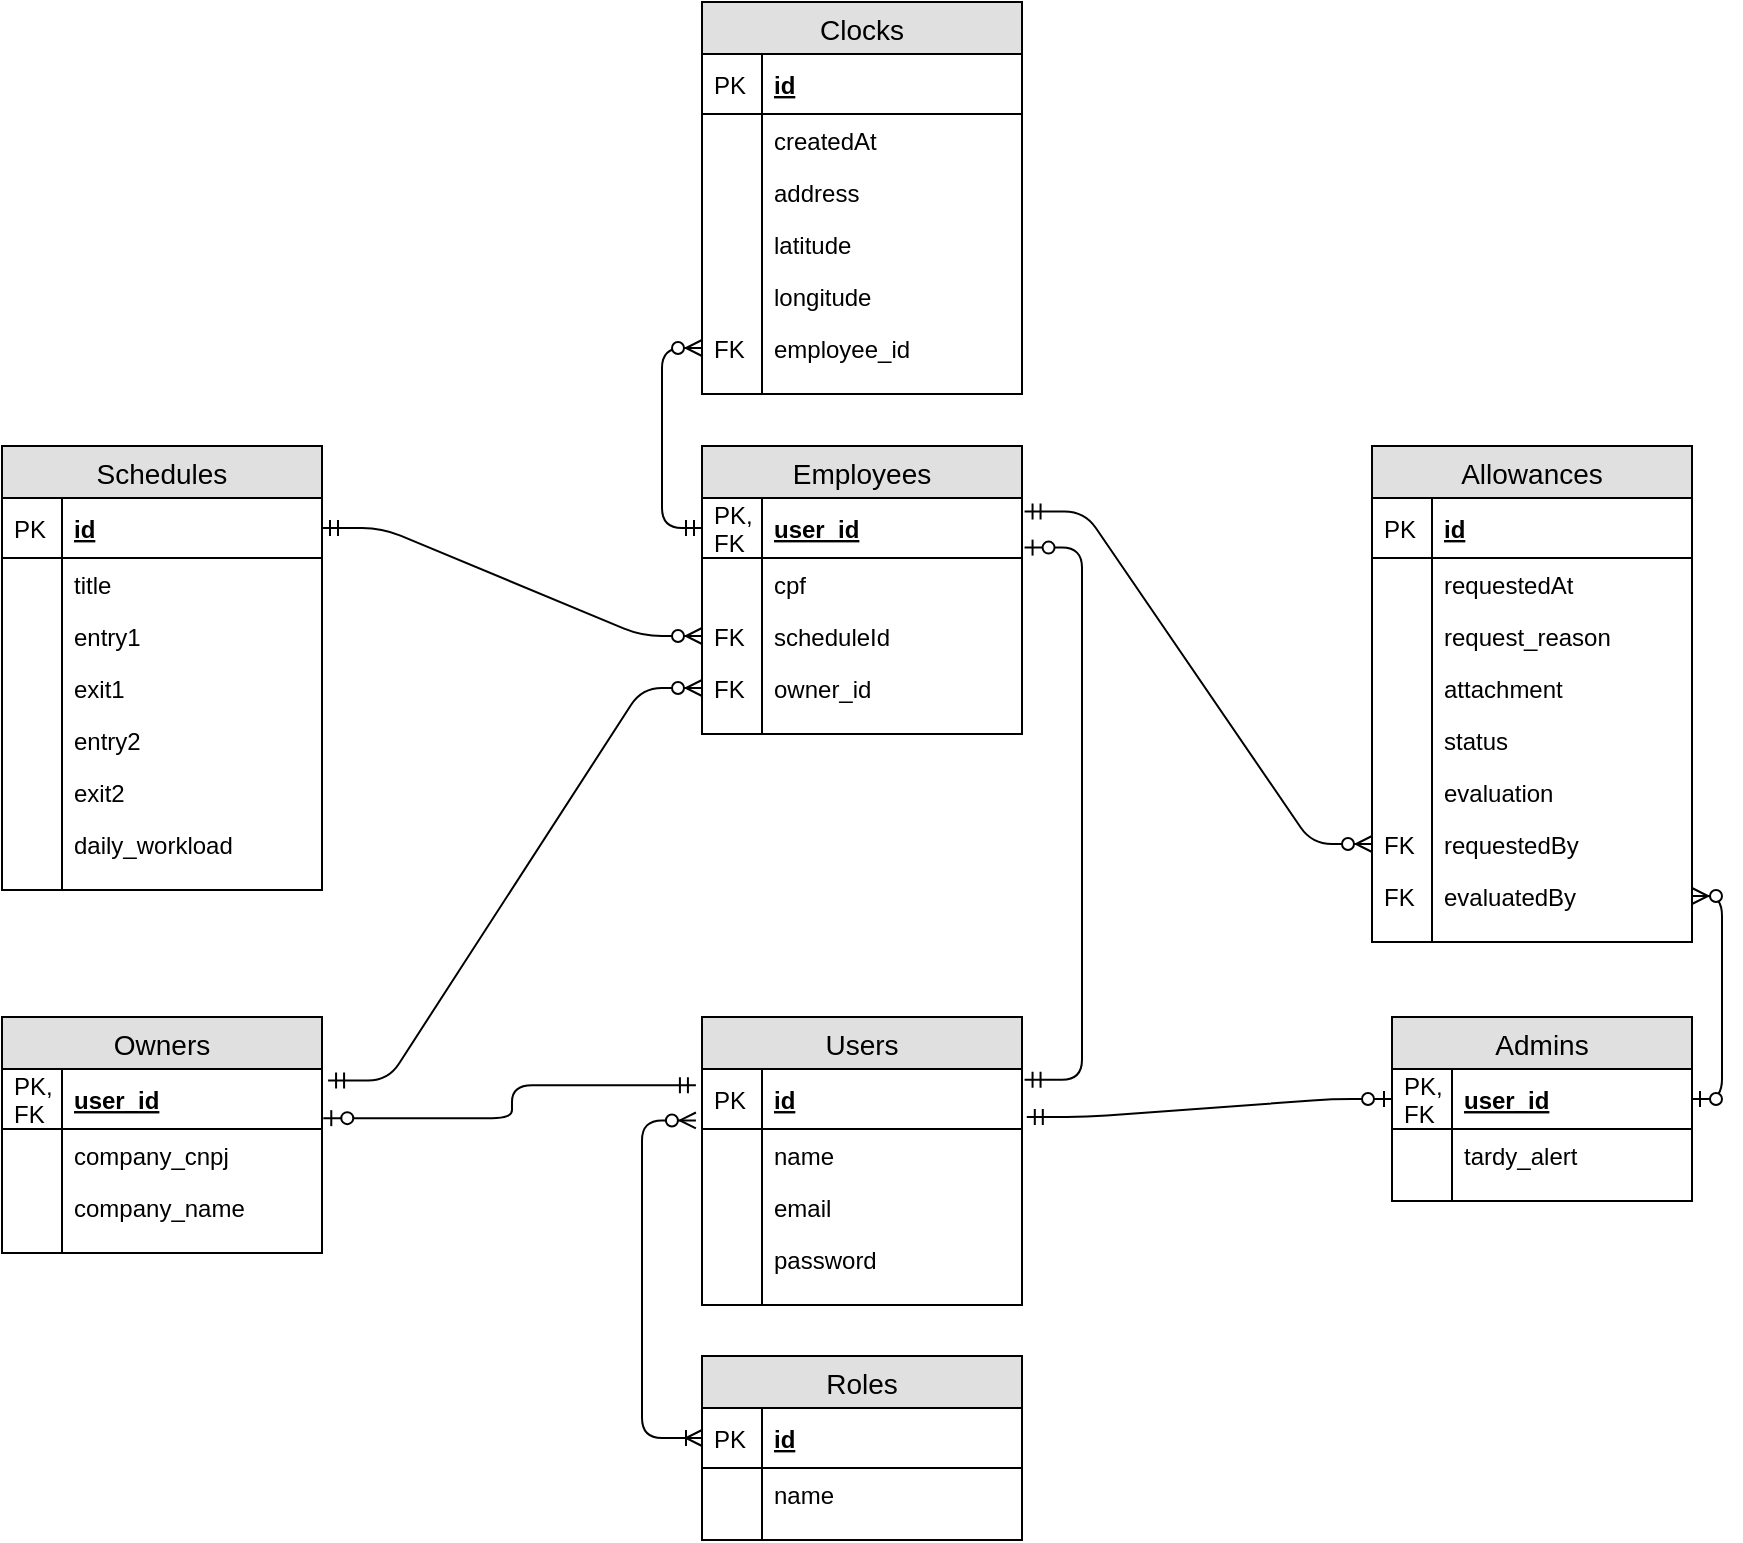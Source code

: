 <mxfile version="12.6.5" type="device"><diagram id="Rcir0i_ChPvxlNBHFRxb" name="Page-1"><mxGraphModel dx="2154" dy="1646" grid="1" gridSize="10" guides="1" tooltips="1" connect="1" arrows="1" fold="1" page="1" pageScale="1" pageWidth="850" pageHeight="1100" math="0" shadow="0"><root><mxCell id="0"/><mxCell id="1" parent="0"/><mxCell id="x4ea2hlDBQteq0pDXglq-1" value="Employees" style="swimlane;fontStyle=0;childLayout=stackLayout;horizontal=1;startSize=26;fillColor=#e0e0e0;horizontalStack=0;resizeParent=1;resizeParentMax=0;resizeLast=0;collapsible=1;marginBottom=0;swimlaneFillColor=#ffffff;align=center;fontSize=14;" parent="1" vertex="1"><mxGeometry x="320" y="162" width="160" height="144" as="geometry"><mxRectangle x="320" y="190" width="150" height="26" as="alternateBounds"/></mxGeometry></mxCell><mxCell id="x4ea2hlDBQteq0pDXglq-2" value="user_id" style="shape=partialRectangle;top=0;left=0;right=0;bottom=1;align=left;verticalAlign=middle;fillColor=none;spacingLeft=34;spacingRight=4;overflow=hidden;rotatable=0;points=[[0,0.5],[1,0.5]];portConstraint=eastwest;dropTarget=0;fontStyle=5;fontSize=12;" parent="x4ea2hlDBQteq0pDXglq-1" vertex="1"><mxGeometry y="26" width="160" height="30" as="geometry"/></mxCell><mxCell id="x4ea2hlDBQteq0pDXglq-3" value="PK,&#xA; FK" style="shape=partialRectangle;top=0;left=0;bottom=0;fillColor=none;align=left;verticalAlign=middle;spacingLeft=4;spacingRight=4;overflow=hidden;rotatable=0;points=[];portConstraint=eastwest;part=1;fontSize=12;" parent="x4ea2hlDBQteq0pDXglq-2" vertex="1" connectable="0"><mxGeometry width="30" height="30" as="geometry"/></mxCell><mxCell id="x4ea2hlDBQteq0pDXglq-4" value="cpf" style="shape=partialRectangle;top=0;left=0;right=0;bottom=0;align=left;verticalAlign=top;fillColor=none;spacingLeft=34;spacingRight=4;overflow=hidden;rotatable=0;points=[[0,0.5],[1,0.5]];portConstraint=eastwest;dropTarget=0;fontSize=12;" parent="x4ea2hlDBQteq0pDXglq-1" vertex="1"><mxGeometry y="56" width="160" height="26" as="geometry"/></mxCell><mxCell id="x4ea2hlDBQteq0pDXglq-5" value="" style="shape=partialRectangle;top=0;left=0;bottom=0;fillColor=none;align=left;verticalAlign=top;spacingLeft=4;spacingRight=4;overflow=hidden;rotatable=0;points=[];portConstraint=eastwest;part=1;fontSize=12;" parent="x4ea2hlDBQteq0pDXglq-4" vertex="1" connectable="0"><mxGeometry width="30" height="26" as="geometry"/></mxCell><mxCell id="x4ea2hlDBQteq0pDXglq-93" value="scheduleId" style="shape=partialRectangle;top=0;left=0;right=0;bottom=0;align=left;verticalAlign=top;fillColor=none;spacingLeft=34;spacingRight=4;overflow=hidden;rotatable=0;points=[[0,0.5],[1,0.5]];portConstraint=eastwest;dropTarget=0;fontSize=12;" parent="x4ea2hlDBQteq0pDXglq-1" vertex="1"><mxGeometry y="82" width="160" height="26" as="geometry"/></mxCell><mxCell id="x4ea2hlDBQteq0pDXglq-94" value="FK" style="shape=partialRectangle;top=0;left=0;bottom=0;fillColor=none;align=left;verticalAlign=top;spacingLeft=4;spacingRight=4;overflow=hidden;rotatable=0;points=[];portConstraint=eastwest;part=1;fontSize=12;" parent="x4ea2hlDBQteq0pDXglq-93" vertex="1" connectable="0"><mxGeometry width="30" height="26" as="geometry"/></mxCell><mxCell id="x4ea2hlDBQteq0pDXglq-90" value="owner_id" style="shape=partialRectangle;top=0;left=0;right=0;bottom=0;align=left;verticalAlign=top;fillColor=none;spacingLeft=34;spacingRight=4;overflow=hidden;rotatable=0;points=[[0,0.5],[1,0.5]];portConstraint=eastwest;dropTarget=0;fontSize=12;" parent="x4ea2hlDBQteq0pDXglq-1" vertex="1"><mxGeometry y="108" width="160" height="26" as="geometry"/></mxCell><mxCell id="x4ea2hlDBQteq0pDXglq-91" value="FK" style="shape=partialRectangle;top=0;left=0;bottom=0;fillColor=none;align=left;verticalAlign=top;spacingLeft=4;spacingRight=4;overflow=hidden;rotatable=0;points=[];portConstraint=eastwest;part=1;fontSize=12;" parent="x4ea2hlDBQteq0pDXglq-90" vertex="1" connectable="0"><mxGeometry width="30" height="26" as="geometry"/></mxCell><mxCell id="x4ea2hlDBQteq0pDXglq-10" value="" style="shape=partialRectangle;top=0;left=0;right=0;bottom=0;align=left;verticalAlign=top;fillColor=none;spacingLeft=34;spacingRight=4;overflow=hidden;rotatable=0;points=[[0,0.5],[1,0.5]];portConstraint=eastwest;dropTarget=0;fontSize=12;" parent="x4ea2hlDBQteq0pDXglq-1" vertex="1"><mxGeometry y="134" width="160" height="10" as="geometry"/></mxCell><mxCell id="x4ea2hlDBQteq0pDXglq-11" value="" style="shape=partialRectangle;top=0;left=0;bottom=0;fillColor=none;align=left;verticalAlign=top;spacingLeft=4;spacingRight=4;overflow=hidden;rotatable=0;points=[];portConstraint=eastwest;part=1;fontSize=12;" parent="x4ea2hlDBQteq0pDXglq-10" vertex="1" connectable="0"><mxGeometry width="30" height="10" as="geometry"/></mxCell><mxCell id="x4ea2hlDBQteq0pDXglq-23" value="Owners" style="swimlane;fontStyle=0;childLayout=stackLayout;horizontal=1;startSize=26;fillColor=#e0e0e0;horizontalStack=0;resizeParent=1;resizeParentMax=0;resizeLast=0;collapsible=1;marginBottom=0;swimlaneFillColor=#ffffff;align=center;fontSize=14;" parent="1" vertex="1"><mxGeometry x="-30" y="447.53" width="160" height="118" as="geometry"><mxRectangle x="50" y="190" width="150" height="26" as="alternateBounds"/></mxGeometry></mxCell><mxCell id="x4ea2hlDBQteq0pDXglq-24" value="user_id" style="shape=partialRectangle;top=0;left=0;right=0;bottom=1;align=left;verticalAlign=middle;fillColor=none;spacingLeft=34;spacingRight=4;overflow=hidden;rotatable=0;points=[[0,0.5],[1,0.5]];portConstraint=eastwest;dropTarget=0;fontStyle=5;fontSize=12;" parent="x4ea2hlDBQteq0pDXglq-23" vertex="1"><mxGeometry y="26" width="160" height="30" as="geometry"/></mxCell><mxCell id="x4ea2hlDBQteq0pDXglq-25" value="PK,&#xA;FK" style="shape=partialRectangle;top=0;left=0;bottom=0;fillColor=none;align=left;verticalAlign=middle;spacingLeft=4;spacingRight=4;overflow=hidden;rotatable=0;points=[];portConstraint=eastwest;part=1;fontSize=12;" parent="x4ea2hlDBQteq0pDXglq-24" vertex="1" connectable="0"><mxGeometry width="30" height="30" as="geometry"/></mxCell><mxCell id="x4ea2hlDBQteq0pDXglq-26" value="company_cnpj" style="shape=partialRectangle;top=0;left=0;right=0;bottom=0;align=left;verticalAlign=top;fillColor=none;spacingLeft=34;spacingRight=4;overflow=hidden;rotatable=0;points=[[0,0.5],[1,0.5]];portConstraint=eastwest;dropTarget=0;fontSize=12;" parent="x4ea2hlDBQteq0pDXglq-23" vertex="1"><mxGeometry y="56" width="160" height="26" as="geometry"/></mxCell><mxCell id="x4ea2hlDBQteq0pDXglq-27" value="" style="shape=partialRectangle;top=0;left=0;bottom=0;fillColor=none;align=left;verticalAlign=top;spacingLeft=4;spacingRight=4;overflow=hidden;rotatable=0;points=[];portConstraint=eastwest;part=1;fontSize=12;" parent="x4ea2hlDBQteq0pDXglq-26" vertex="1" connectable="0"><mxGeometry width="30" height="26" as="geometry"/></mxCell><mxCell id="x4ea2hlDBQteq0pDXglq-28" value="company_name" style="shape=partialRectangle;top=0;left=0;right=0;bottom=0;align=left;verticalAlign=top;fillColor=none;spacingLeft=34;spacingRight=4;overflow=hidden;rotatable=0;points=[[0,0.5],[1,0.5]];portConstraint=eastwest;dropTarget=0;fontSize=12;" parent="x4ea2hlDBQteq0pDXglq-23" vertex="1"><mxGeometry y="82" width="160" height="26" as="geometry"/></mxCell><mxCell id="x4ea2hlDBQteq0pDXglq-29" value="" style="shape=partialRectangle;top=0;left=0;bottom=0;fillColor=none;align=left;verticalAlign=top;spacingLeft=4;spacingRight=4;overflow=hidden;rotatable=0;points=[];portConstraint=eastwest;part=1;fontSize=12;" parent="x4ea2hlDBQteq0pDXglq-28" vertex="1" connectable="0"><mxGeometry width="30" height="26" as="geometry"/></mxCell><mxCell id="x4ea2hlDBQteq0pDXglq-32" value="" style="shape=partialRectangle;top=0;left=0;right=0;bottom=0;align=left;verticalAlign=top;fillColor=none;spacingLeft=34;spacingRight=4;overflow=hidden;rotatable=0;points=[[0,0.5],[1,0.5]];portConstraint=eastwest;dropTarget=0;fontSize=12;" parent="x4ea2hlDBQteq0pDXglq-23" vertex="1"><mxGeometry y="108" width="160" height="10" as="geometry"/></mxCell><mxCell id="x4ea2hlDBQteq0pDXglq-33" value="" style="shape=partialRectangle;top=0;left=0;bottom=0;fillColor=none;align=left;verticalAlign=top;spacingLeft=4;spacingRight=4;overflow=hidden;rotatable=0;points=[];portConstraint=eastwest;part=1;fontSize=12;" parent="x4ea2hlDBQteq0pDXglq-32" vertex="1" connectable="0"><mxGeometry width="30" height="10" as="geometry"/></mxCell><mxCell id="x4ea2hlDBQteq0pDXglq-34" value="Allowances" style="swimlane;fontStyle=0;childLayout=stackLayout;horizontal=1;startSize=26;fillColor=#e0e0e0;horizontalStack=0;resizeParent=1;resizeParentMax=0;resizeLast=0;collapsible=1;marginBottom=0;swimlaneFillColor=#ffffff;align=center;fontSize=14;" parent="1" vertex="1"><mxGeometry x="655" y="162" width="160" height="248" as="geometry"><mxRectangle x="630" y="190" width="150" height="26" as="alternateBounds"/></mxGeometry></mxCell><mxCell id="x4ea2hlDBQteq0pDXglq-35" value="id" style="shape=partialRectangle;top=0;left=0;right=0;bottom=1;align=left;verticalAlign=middle;fillColor=none;spacingLeft=34;spacingRight=4;overflow=hidden;rotatable=0;points=[[0,0.5],[1,0.5]];portConstraint=eastwest;dropTarget=0;fontStyle=5;fontSize=12;" parent="x4ea2hlDBQteq0pDXglq-34" vertex="1"><mxGeometry y="26" width="160" height="30" as="geometry"/></mxCell><mxCell id="x4ea2hlDBQteq0pDXglq-36" value="PK" style="shape=partialRectangle;top=0;left=0;bottom=0;fillColor=none;align=left;verticalAlign=middle;spacingLeft=4;spacingRight=4;overflow=hidden;rotatable=0;points=[];portConstraint=eastwest;part=1;fontSize=12;" parent="x4ea2hlDBQteq0pDXglq-35" vertex="1" connectable="0"><mxGeometry width="30" height="30" as="geometry"/></mxCell><mxCell id="x4ea2hlDBQteq0pDXglq-116" value="requestedAt" style="shape=partialRectangle;top=0;left=0;right=0;bottom=0;align=left;verticalAlign=top;fillColor=none;spacingLeft=34;spacingRight=4;overflow=hidden;rotatable=0;points=[[0,0.5],[1,0.5]];portConstraint=eastwest;dropTarget=0;fontSize=12;" parent="x4ea2hlDBQteq0pDXglq-34" vertex="1"><mxGeometry y="56" width="160" height="26" as="geometry"/></mxCell><mxCell id="x4ea2hlDBQteq0pDXglq-117" value="" style="shape=partialRectangle;top=0;left=0;bottom=0;fillColor=none;align=left;verticalAlign=top;spacingLeft=4;spacingRight=4;overflow=hidden;rotatable=0;points=[];portConstraint=eastwest;part=1;fontSize=12;" parent="x4ea2hlDBQteq0pDXglq-116" vertex="1" connectable="0"><mxGeometry width="30" height="26" as="geometry"/></mxCell><mxCell id="x4ea2hlDBQteq0pDXglq-114" value="request_reason" style="shape=partialRectangle;top=0;left=0;right=0;bottom=0;align=left;verticalAlign=top;fillColor=none;spacingLeft=34;spacingRight=4;overflow=hidden;rotatable=0;points=[[0,0.5],[1,0.5]];portConstraint=eastwest;dropTarget=0;fontSize=12;" parent="x4ea2hlDBQteq0pDXglq-34" vertex="1"><mxGeometry y="82" width="160" height="26" as="geometry"/></mxCell><mxCell id="x4ea2hlDBQteq0pDXglq-115" value="" style="shape=partialRectangle;top=0;left=0;bottom=0;fillColor=none;align=left;verticalAlign=top;spacingLeft=4;spacingRight=4;overflow=hidden;rotatable=0;points=[];portConstraint=eastwest;part=1;fontSize=12;" parent="x4ea2hlDBQteq0pDXglq-114" vertex="1" connectable="0"><mxGeometry width="30" height="26" as="geometry"/></mxCell><mxCell id="x4ea2hlDBQteq0pDXglq-118" value="attachment" style="shape=partialRectangle;top=0;left=0;right=0;bottom=0;align=left;verticalAlign=top;fillColor=none;spacingLeft=34;spacingRight=4;overflow=hidden;rotatable=0;points=[[0,0.5],[1,0.5]];portConstraint=eastwest;dropTarget=0;fontSize=12;" parent="x4ea2hlDBQteq0pDXglq-34" vertex="1"><mxGeometry y="108" width="160" height="26" as="geometry"/></mxCell><mxCell id="x4ea2hlDBQteq0pDXglq-119" value="" style="shape=partialRectangle;top=0;left=0;bottom=0;fillColor=none;align=left;verticalAlign=top;spacingLeft=4;spacingRight=4;overflow=hidden;rotatable=0;points=[];portConstraint=eastwest;part=1;fontSize=12;" parent="x4ea2hlDBQteq0pDXglq-118" vertex="1" connectable="0"><mxGeometry width="30" height="26" as="geometry"/></mxCell><mxCell id="x4ea2hlDBQteq0pDXglq-37" value="status" style="shape=partialRectangle;top=0;left=0;right=0;bottom=0;align=left;verticalAlign=top;fillColor=none;spacingLeft=34;spacingRight=4;overflow=hidden;rotatable=0;points=[[0,0.5],[1,0.5]];portConstraint=eastwest;dropTarget=0;fontSize=12;" parent="x4ea2hlDBQteq0pDXglq-34" vertex="1"><mxGeometry y="134" width="160" height="26" as="geometry"/></mxCell><mxCell id="x4ea2hlDBQteq0pDXglq-38" value="" style="shape=partialRectangle;top=0;left=0;bottom=0;fillColor=none;align=left;verticalAlign=top;spacingLeft=4;spacingRight=4;overflow=hidden;rotatable=0;points=[];portConstraint=eastwest;part=1;fontSize=12;" parent="x4ea2hlDBQteq0pDXglq-37" vertex="1" connectable="0"><mxGeometry width="30" height="26" as="geometry"/></mxCell><mxCell id="x4ea2hlDBQteq0pDXglq-112" value="evaluation" style="shape=partialRectangle;top=0;left=0;right=0;bottom=0;align=left;verticalAlign=top;fillColor=none;spacingLeft=34;spacingRight=4;overflow=hidden;rotatable=0;points=[[0,0.5],[1,0.5]];portConstraint=eastwest;dropTarget=0;fontSize=12;" parent="x4ea2hlDBQteq0pDXglq-34" vertex="1"><mxGeometry y="160" width="160" height="26" as="geometry"/></mxCell><mxCell id="x4ea2hlDBQteq0pDXglq-113" value="" style="shape=partialRectangle;top=0;left=0;bottom=0;fillColor=none;align=left;verticalAlign=top;spacingLeft=4;spacingRight=4;overflow=hidden;rotatable=0;points=[];portConstraint=eastwest;part=1;fontSize=12;" parent="x4ea2hlDBQteq0pDXglq-112" vertex="1" connectable="0"><mxGeometry width="30" height="26" as="geometry"/></mxCell><mxCell id="x4ea2hlDBQteq0pDXglq-39" value="requestedBy" style="shape=partialRectangle;top=0;left=0;right=0;bottom=0;align=left;verticalAlign=top;fillColor=none;spacingLeft=34;spacingRight=4;overflow=hidden;rotatable=0;points=[[0,0.5],[1,0.5]];portConstraint=eastwest;dropTarget=0;fontSize=12;" parent="x4ea2hlDBQteq0pDXglq-34" vertex="1"><mxGeometry y="186" width="160" height="26" as="geometry"/></mxCell><mxCell id="x4ea2hlDBQteq0pDXglq-40" value="FK" style="shape=partialRectangle;top=0;left=0;bottom=0;fillColor=none;align=left;verticalAlign=top;spacingLeft=4;spacingRight=4;overflow=hidden;rotatable=0;points=[];portConstraint=eastwest;part=1;fontSize=12;" parent="x4ea2hlDBQteq0pDXglq-39" vertex="1" connectable="0"><mxGeometry width="30" height="26" as="geometry"/></mxCell><mxCell id="x4ea2hlDBQteq0pDXglq-41" value="evaluatedBy" style="shape=partialRectangle;top=0;left=0;right=0;bottom=0;align=left;verticalAlign=top;fillColor=none;spacingLeft=34;spacingRight=4;overflow=hidden;rotatable=0;points=[[0,0.5],[1,0.5]];portConstraint=eastwest;dropTarget=0;fontSize=12;" parent="x4ea2hlDBQteq0pDXglq-34" vertex="1"><mxGeometry y="212" width="160" height="26" as="geometry"/></mxCell><mxCell id="x4ea2hlDBQteq0pDXglq-42" value="FK" style="shape=partialRectangle;top=0;left=0;bottom=0;fillColor=none;align=left;verticalAlign=top;spacingLeft=4;spacingRight=4;overflow=hidden;rotatable=0;points=[];portConstraint=eastwest;part=1;fontSize=12;" parent="x4ea2hlDBQteq0pDXglq-41" vertex="1" connectable="0"><mxGeometry width="30" height="26" as="geometry"/></mxCell><mxCell id="x4ea2hlDBQteq0pDXglq-43" value="" style="shape=partialRectangle;top=0;left=0;right=0;bottom=0;align=left;verticalAlign=top;fillColor=none;spacingLeft=34;spacingRight=4;overflow=hidden;rotatable=0;points=[[0,0.5],[1,0.5]];portConstraint=eastwest;dropTarget=0;fontSize=12;" parent="x4ea2hlDBQteq0pDXglq-34" vertex="1"><mxGeometry y="238" width="160" height="10" as="geometry"/></mxCell><mxCell id="x4ea2hlDBQteq0pDXglq-44" value="" style="shape=partialRectangle;top=0;left=0;bottom=0;fillColor=none;align=left;verticalAlign=top;spacingLeft=4;spacingRight=4;overflow=hidden;rotatable=0;points=[];portConstraint=eastwest;part=1;fontSize=12;" parent="x4ea2hlDBQteq0pDXglq-43" vertex="1" connectable="0"><mxGeometry width="30" height="10" as="geometry"/></mxCell><mxCell id="x4ea2hlDBQteq0pDXglq-45" value="Admins" style="swimlane;fontStyle=0;childLayout=stackLayout;horizontal=1;startSize=26;fillColor=#e0e0e0;horizontalStack=0;resizeParent=1;resizeParentMax=0;resizeLast=0;collapsible=1;marginBottom=0;swimlaneFillColor=#ffffff;align=center;fontSize=14;" parent="1" vertex="1"><mxGeometry x="665" y="447.53" width="150" height="92" as="geometry"><mxRectangle x="590" y="470" width="150" height="26" as="alternateBounds"/></mxGeometry></mxCell><mxCell id="x4ea2hlDBQteq0pDXglq-46" value="user_id" style="shape=partialRectangle;top=0;left=0;right=0;bottom=1;align=left;verticalAlign=middle;fillColor=none;spacingLeft=34;spacingRight=4;overflow=hidden;rotatable=0;points=[[0,0.5],[1,0.5]];portConstraint=eastwest;dropTarget=0;fontStyle=5;fontSize=12;" parent="x4ea2hlDBQteq0pDXglq-45" vertex="1"><mxGeometry y="26" width="150" height="30" as="geometry"/></mxCell><mxCell id="x4ea2hlDBQteq0pDXglq-47" value="PK,&#xA; FK&#xA;" style="shape=partialRectangle;top=0;left=0;bottom=0;fillColor=none;align=left;verticalAlign=middle;spacingLeft=4;spacingRight=4;overflow=hidden;rotatable=0;points=[];portConstraint=eastwest;part=1;fontSize=12;" parent="x4ea2hlDBQteq0pDXglq-46" vertex="1" connectable="0"><mxGeometry width="30" height="30" as="geometry"/></mxCell><mxCell id="x4ea2hlDBQteq0pDXglq-52" value="tardy_alert" style="shape=partialRectangle;top=0;left=0;right=0;bottom=0;align=left;verticalAlign=top;fillColor=none;spacingLeft=34;spacingRight=4;overflow=hidden;rotatable=0;points=[[0,0.5],[1,0.5]];portConstraint=eastwest;dropTarget=0;fontSize=12;" parent="x4ea2hlDBQteq0pDXglq-45" vertex="1"><mxGeometry y="56" width="150" height="26" as="geometry"/></mxCell><mxCell id="x4ea2hlDBQteq0pDXglq-53" value="" style="shape=partialRectangle;top=0;left=0;bottom=0;fillColor=none;align=left;verticalAlign=top;spacingLeft=4;spacingRight=4;overflow=hidden;rotatable=0;points=[];portConstraint=eastwest;part=1;fontSize=12;" parent="x4ea2hlDBQteq0pDXglq-52" vertex="1" connectable="0"><mxGeometry width="30" height="26" as="geometry"/></mxCell><mxCell id="x4ea2hlDBQteq0pDXglq-54" value="" style="shape=partialRectangle;top=0;left=0;right=0;bottom=0;align=left;verticalAlign=top;fillColor=none;spacingLeft=34;spacingRight=4;overflow=hidden;rotatable=0;points=[[0,0.5],[1,0.5]];portConstraint=eastwest;dropTarget=0;fontSize=12;" parent="x4ea2hlDBQteq0pDXglq-45" vertex="1"><mxGeometry y="82" width="150" height="10" as="geometry"/></mxCell><mxCell id="x4ea2hlDBQteq0pDXglq-55" value="" style="shape=partialRectangle;top=0;left=0;bottom=0;fillColor=none;align=left;verticalAlign=top;spacingLeft=4;spacingRight=4;overflow=hidden;rotatable=0;points=[];portConstraint=eastwest;part=1;fontSize=12;" parent="x4ea2hlDBQteq0pDXglq-54" vertex="1" connectable="0"><mxGeometry width="30" height="10" as="geometry"/></mxCell><mxCell id="x4ea2hlDBQteq0pDXglq-56" value="Schedules" style="swimlane;fontStyle=0;childLayout=stackLayout;horizontal=1;startSize=26;fillColor=#e0e0e0;horizontalStack=0;resizeParent=1;resizeParentMax=0;resizeLast=0;collapsible=1;marginBottom=0;swimlaneFillColor=#ffffff;align=center;fontSize=14;" parent="1" vertex="1"><mxGeometry x="-30" y="162" width="160" height="222" as="geometry"><mxRectangle x="150" y="460" width="150" height="26" as="alternateBounds"/></mxGeometry></mxCell><mxCell id="x4ea2hlDBQteq0pDXglq-57" value="id" style="shape=partialRectangle;top=0;left=0;right=0;bottom=1;align=left;verticalAlign=middle;fillColor=none;spacingLeft=34;spacingRight=4;overflow=hidden;rotatable=0;points=[[0,0.5],[1,0.5]];portConstraint=eastwest;dropTarget=0;fontStyle=5;fontSize=12;" parent="x4ea2hlDBQteq0pDXglq-56" vertex="1"><mxGeometry y="26" width="160" height="30" as="geometry"/></mxCell><mxCell id="x4ea2hlDBQteq0pDXglq-58" value="PK" style="shape=partialRectangle;top=0;left=0;bottom=0;fillColor=none;align=left;verticalAlign=middle;spacingLeft=4;spacingRight=4;overflow=hidden;rotatable=0;points=[];portConstraint=eastwest;part=1;fontSize=12;" parent="x4ea2hlDBQteq0pDXglq-57" vertex="1" connectable="0"><mxGeometry width="30" height="30" as="geometry"/></mxCell><mxCell id="x4ea2hlDBQteq0pDXglq-59" value="title" style="shape=partialRectangle;top=0;left=0;right=0;bottom=0;align=left;verticalAlign=top;fillColor=none;spacingLeft=34;spacingRight=4;overflow=hidden;rotatable=0;points=[[0,0.5],[1,0.5]];portConstraint=eastwest;dropTarget=0;fontSize=12;" parent="x4ea2hlDBQteq0pDXglq-56" vertex="1"><mxGeometry y="56" width="160" height="26" as="geometry"/></mxCell><mxCell id="x4ea2hlDBQteq0pDXglq-60" value="" style="shape=partialRectangle;top=0;left=0;bottom=0;fillColor=none;align=left;verticalAlign=top;spacingLeft=4;spacingRight=4;overflow=hidden;rotatable=0;points=[];portConstraint=eastwest;part=1;fontSize=12;" parent="x4ea2hlDBQteq0pDXglq-59" vertex="1" connectable="0"><mxGeometry width="30" height="26" as="geometry"/></mxCell><mxCell id="x4ea2hlDBQteq0pDXglq-61" value="entry1" style="shape=partialRectangle;top=0;left=0;right=0;bottom=0;align=left;verticalAlign=top;fillColor=none;spacingLeft=34;spacingRight=4;overflow=hidden;rotatable=0;points=[[0,0.5],[1,0.5]];portConstraint=eastwest;dropTarget=0;fontSize=12;" parent="x4ea2hlDBQteq0pDXglq-56" vertex="1"><mxGeometry y="82" width="160" height="26" as="geometry"/></mxCell><mxCell id="x4ea2hlDBQteq0pDXglq-62" value="" style="shape=partialRectangle;top=0;left=0;bottom=0;fillColor=none;align=left;verticalAlign=top;spacingLeft=4;spacingRight=4;overflow=hidden;rotatable=0;points=[];portConstraint=eastwest;part=1;fontSize=12;" parent="x4ea2hlDBQteq0pDXglq-61" vertex="1" connectable="0"><mxGeometry width="30" height="26" as="geometry"/></mxCell><mxCell id="x4ea2hlDBQteq0pDXglq-63" value="exit1" style="shape=partialRectangle;top=0;left=0;right=0;bottom=0;align=left;verticalAlign=top;fillColor=none;spacingLeft=34;spacingRight=4;overflow=hidden;rotatable=0;points=[[0,0.5],[1,0.5]];portConstraint=eastwest;dropTarget=0;fontSize=12;" parent="x4ea2hlDBQteq0pDXglq-56" vertex="1"><mxGeometry y="108" width="160" height="26" as="geometry"/></mxCell><mxCell id="x4ea2hlDBQteq0pDXglq-64" value="" style="shape=partialRectangle;top=0;left=0;bottom=0;fillColor=none;align=left;verticalAlign=top;spacingLeft=4;spacingRight=4;overflow=hidden;rotatable=0;points=[];portConstraint=eastwest;part=1;fontSize=12;" parent="x4ea2hlDBQteq0pDXglq-63" vertex="1" connectable="0"><mxGeometry width="30" height="26" as="geometry"/></mxCell><mxCell id="x4ea2hlDBQteq0pDXglq-104" value="entry2" style="shape=partialRectangle;top=0;left=0;right=0;bottom=0;align=left;verticalAlign=top;fillColor=none;spacingLeft=34;spacingRight=4;overflow=hidden;rotatable=0;points=[[0,0.5],[1,0.5]];portConstraint=eastwest;dropTarget=0;fontSize=12;" parent="x4ea2hlDBQteq0pDXglq-56" vertex="1"><mxGeometry y="134" width="160" height="26" as="geometry"/></mxCell><mxCell id="x4ea2hlDBQteq0pDXglq-105" value="" style="shape=partialRectangle;top=0;left=0;bottom=0;fillColor=none;align=left;verticalAlign=top;spacingLeft=4;spacingRight=4;overflow=hidden;rotatable=0;points=[];portConstraint=eastwest;part=1;fontSize=12;" parent="x4ea2hlDBQteq0pDXglq-104" vertex="1" connectable="0"><mxGeometry width="30" height="26" as="geometry"/></mxCell><mxCell id="x4ea2hlDBQteq0pDXglq-106" value="exit2" style="shape=partialRectangle;top=0;left=0;right=0;bottom=0;align=left;verticalAlign=top;fillColor=none;spacingLeft=34;spacingRight=4;overflow=hidden;rotatable=0;points=[[0,0.5],[1,0.5]];portConstraint=eastwest;dropTarget=0;fontSize=12;" parent="x4ea2hlDBQteq0pDXglq-56" vertex="1"><mxGeometry y="160" width="160" height="26" as="geometry"/></mxCell><mxCell id="x4ea2hlDBQteq0pDXglq-107" value="" style="shape=partialRectangle;top=0;left=0;bottom=0;fillColor=none;align=left;verticalAlign=top;spacingLeft=4;spacingRight=4;overflow=hidden;rotatable=0;points=[];portConstraint=eastwest;part=1;fontSize=12;" parent="x4ea2hlDBQteq0pDXglq-106" vertex="1" connectable="0"><mxGeometry width="30" height="26" as="geometry"/></mxCell><mxCell id="x4ea2hlDBQteq0pDXglq-108" value="daily_workload" style="shape=partialRectangle;top=0;left=0;right=0;bottom=0;align=left;verticalAlign=top;fillColor=none;spacingLeft=34;spacingRight=4;overflow=hidden;rotatable=0;points=[[0,0.5],[1,0.5]];portConstraint=eastwest;dropTarget=0;fontSize=12;" parent="x4ea2hlDBQteq0pDXglq-56" vertex="1"><mxGeometry y="186" width="160" height="26" as="geometry"/></mxCell><mxCell id="x4ea2hlDBQteq0pDXglq-109" value="" style="shape=partialRectangle;top=0;left=0;bottom=0;fillColor=none;align=left;verticalAlign=top;spacingLeft=4;spacingRight=4;overflow=hidden;rotatable=0;points=[];portConstraint=eastwest;part=1;fontSize=12;" parent="x4ea2hlDBQteq0pDXglq-108" vertex="1" connectable="0"><mxGeometry width="30" height="26" as="geometry"/></mxCell><mxCell id="x4ea2hlDBQteq0pDXglq-65" value="" style="shape=partialRectangle;top=0;left=0;right=0;bottom=0;align=left;verticalAlign=top;fillColor=none;spacingLeft=34;spacingRight=4;overflow=hidden;rotatable=0;points=[[0,0.5],[1,0.5]];portConstraint=eastwest;dropTarget=0;fontSize=12;" parent="x4ea2hlDBQteq0pDXglq-56" vertex="1"><mxGeometry y="212" width="160" height="10" as="geometry"/></mxCell><mxCell id="x4ea2hlDBQteq0pDXglq-66" value="" style="shape=partialRectangle;top=0;left=0;bottom=0;fillColor=none;align=left;verticalAlign=top;spacingLeft=4;spacingRight=4;overflow=hidden;rotatable=0;points=[];portConstraint=eastwest;part=1;fontSize=12;" parent="x4ea2hlDBQteq0pDXglq-65" vertex="1" connectable="0"><mxGeometry width="30" height="10" as="geometry"/></mxCell><mxCell id="x4ea2hlDBQteq0pDXglq-67" value="Clocks" style="swimlane;fontStyle=0;childLayout=stackLayout;horizontal=1;startSize=26;fillColor=#e0e0e0;horizontalStack=0;resizeParent=1;resizeParentMax=0;resizeLast=0;collapsible=1;marginBottom=0;swimlaneFillColor=#ffffff;align=center;fontSize=14;" parent="1" vertex="1"><mxGeometry x="320" y="-60" width="160" height="196" as="geometry"><mxRectangle x="320" y="20" width="150" height="26" as="alternateBounds"/></mxGeometry></mxCell><mxCell id="x4ea2hlDBQteq0pDXglq-68" value="id" style="shape=partialRectangle;top=0;left=0;right=0;bottom=1;align=left;verticalAlign=middle;fillColor=none;spacingLeft=34;spacingRight=4;overflow=hidden;rotatable=0;points=[[0,0.5],[1,0.5]];portConstraint=eastwest;dropTarget=0;fontStyle=5;fontSize=12;" parent="x4ea2hlDBQteq0pDXglq-67" vertex="1"><mxGeometry y="26" width="160" height="30" as="geometry"/></mxCell><mxCell id="x4ea2hlDBQteq0pDXglq-69" value="PK" style="shape=partialRectangle;top=0;left=0;bottom=0;fillColor=none;align=left;verticalAlign=middle;spacingLeft=4;spacingRight=4;overflow=hidden;rotatable=0;points=[];portConstraint=eastwest;part=1;fontSize=12;" parent="x4ea2hlDBQteq0pDXglq-68" vertex="1" connectable="0"><mxGeometry width="30" height="30" as="geometry"/></mxCell><mxCell id="x4ea2hlDBQteq0pDXglq-70" value="createdAt" style="shape=partialRectangle;top=0;left=0;right=0;bottom=0;align=left;verticalAlign=top;fillColor=none;spacingLeft=34;spacingRight=4;overflow=hidden;rotatable=0;points=[[0,0.5],[1,0.5]];portConstraint=eastwest;dropTarget=0;fontSize=12;" parent="x4ea2hlDBQteq0pDXglq-67" vertex="1"><mxGeometry y="56" width="160" height="26" as="geometry"/></mxCell><mxCell id="x4ea2hlDBQteq0pDXglq-71" value="" style="shape=partialRectangle;top=0;left=0;bottom=0;fillColor=none;align=left;verticalAlign=top;spacingLeft=4;spacingRight=4;overflow=hidden;rotatable=0;points=[];portConstraint=eastwest;part=1;fontSize=12;" parent="x4ea2hlDBQteq0pDXglq-70" vertex="1" connectable="0"><mxGeometry width="30" height="26" as="geometry"/></mxCell><mxCell id="x4ea2hlDBQteq0pDXglq-72" value="address" style="shape=partialRectangle;top=0;left=0;right=0;bottom=0;align=left;verticalAlign=top;fillColor=none;spacingLeft=34;spacingRight=4;overflow=hidden;rotatable=0;points=[[0,0.5],[1,0.5]];portConstraint=eastwest;dropTarget=0;fontSize=12;" parent="x4ea2hlDBQteq0pDXglq-67" vertex="1"><mxGeometry y="82" width="160" height="26" as="geometry"/></mxCell><mxCell id="x4ea2hlDBQteq0pDXglq-73" value="" style="shape=partialRectangle;top=0;left=0;bottom=0;fillColor=none;align=left;verticalAlign=top;spacingLeft=4;spacingRight=4;overflow=hidden;rotatable=0;points=[];portConstraint=eastwest;part=1;fontSize=12;" parent="x4ea2hlDBQteq0pDXglq-72" vertex="1" connectable="0"><mxGeometry width="30" height="26" as="geometry"/></mxCell><mxCell id="x4ea2hlDBQteq0pDXglq-100" value="latitude" style="shape=partialRectangle;top=0;left=0;right=0;bottom=0;align=left;verticalAlign=top;fillColor=none;spacingLeft=34;spacingRight=4;overflow=hidden;rotatable=0;points=[[0,0.5],[1,0.5]];portConstraint=eastwest;dropTarget=0;fontSize=12;" parent="x4ea2hlDBQteq0pDXglq-67" vertex="1"><mxGeometry y="108" width="160" height="26" as="geometry"/></mxCell><mxCell id="x4ea2hlDBQteq0pDXglq-101" value="" style="shape=partialRectangle;top=0;left=0;bottom=0;fillColor=none;align=left;verticalAlign=top;spacingLeft=4;spacingRight=4;overflow=hidden;rotatable=0;points=[];portConstraint=eastwest;part=1;fontSize=12;" parent="x4ea2hlDBQteq0pDXglq-100" vertex="1" connectable="0"><mxGeometry width="30" height="26" as="geometry"/></mxCell><mxCell id="x4ea2hlDBQteq0pDXglq-102" value="longitude" style="shape=partialRectangle;top=0;left=0;right=0;bottom=0;align=left;verticalAlign=top;fillColor=none;spacingLeft=34;spacingRight=4;overflow=hidden;rotatable=0;points=[[0,0.5],[1,0.5]];portConstraint=eastwest;dropTarget=0;fontSize=12;" parent="x4ea2hlDBQteq0pDXglq-67" vertex="1"><mxGeometry y="134" width="160" height="26" as="geometry"/></mxCell><mxCell id="x4ea2hlDBQteq0pDXglq-103" value="" style="shape=partialRectangle;top=0;left=0;bottom=0;fillColor=none;align=left;verticalAlign=top;spacingLeft=4;spacingRight=4;overflow=hidden;rotatable=0;points=[];portConstraint=eastwest;part=1;fontSize=12;" parent="x4ea2hlDBQteq0pDXglq-102" vertex="1" connectable="0"><mxGeometry width="30" height="26" as="geometry"/></mxCell><mxCell id="x4ea2hlDBQteq0pDXglq-74" value="employee_id" style="shape=partialRectangle;top=0;left=0;right=0;bottom=0;align=left;verticalAlign=top;fillColor=none;spacingLeft=34;spacingRight=4;overflow=hidden;rotatable=0;points=[[0,0.5],[1,0.5]];portConstraint=eastwest;dropTarget=0;fontSize=12;" parent="x4ea2hlDBQteq0pDXglq-67" vertex="1"><mxGeometry y="160" width="160" height="26" as="geometry"/></mxCell><mxCell id="x4ea2hlDBQteq0pDXglq-75" value="FK" style="shape=partialRectangle;top=0;left=0;bottom=0;fillColor=none;align=left;verticalAlign=top;spacingLeft=4;spacingRight=4;overflow=hidden;rotatable=0;points=[];portConstraint=eastwest;part=1;fontSize=12;" parent="x4ea2hlDBQteq0pDXglq-74" vertex="1" connectable="0"><mxGeometry width="30" height="26" as="geometry"/></mxCell><mxCell id="x4ea2hlDBQteq0pDXglq-76" value="" style="shape=partialRectangle;top=0;left=0;right=0;bottom=0;align=left;verticalAlign=top;fillColor=none;spacingLeft=34;spacingRight=4;overflow=hidden;rotatable=0;points=[[0,0.5],[1,0.5]];portConstraint=eastwest;dropTarget=0;fontSize=12;" parent="x4ea2hlDBQteq0pDXglq-67" vertex="1"><mxGeometry y="186" width="160" height="10" as="geometry"/></mxCell><mxCell id="x4ea2hlDBQteq0pDXglq-77" value="" style="shape=partialRectangle;top=0;left=0;bottom=0;fillColor=none;align=left;verticalAlign=top;spacingLeft=4;spacingRight=4;overflow=hidden;rotatable=0;points=[];portConstraint=eastwest;part=1;fontSize=12;" parent="x4ea2hlDBQteq0pDXglq-76" vertex="1" connectable="0"><mxGeometry width="30" height="10" as="geometry"/></mxCell><mxCell id="x4ea2hlDBQteq0pDXglq-92" value="" style="edgeStyle=entityRelationEdgeStyle;fontSize=12;html=1;endArrow=ERzeroToMany;startArrow=ERmandOne;entryX=0;entryY=0.5;entryDx=0;entryDy=0;exitX=1.019;exitY=0.19;exitDx=0;exitDy=0;exitPerimeter=0;" parent="1" source="x4ea2hlDBQteq0pDXglq-24" target="x4ea2hlDBQteq0pDXglq-90" edge="1"><mxGeometry width="100" height="100" relative="1" as="geometry"><mxPoint x="50" y="580" as="sourcePoint"/><mxPoint x="150" y="480" as="targetPoint"/></mxGeometry></mxCell><mxCell id="x4ea2hlDBQteq0pDXglq-95" value="" style="edgeStyle=entityRelationEdgeStyle;fontSize=12;html=1;endArrow=ERzeroToOne;startArrow=ERmandOne;entryX=0;entryY=0.5;entryDx=0;entryDy=0;exitX=1.015;exitY=0.8;exitDx=0;exitDy=0;exitPerimeter=0;" parent="1" source="v9aOkGJZEtQyoTXrNqSh-14" target="x4ea2hlDBQteq0pDXglq-46" edge="1"><mxGeometry width="100" height="100" relative="1" as="geometry"><mxPoint x="480" y="217" as="sourcePoint"/><mxPoint x="480" y="487" as="targetPoint"/></mxGeometry></mxCell><mxCell id="x4ea2hlDBQteq0pDXglq-96" value="" style="edgeStyle=entityRelationEdgeStyle;fontSize=12;html=1;endArrow=ERzeroToMany;startArrow=ERmandOne;exitX=1;exitY=0.5;exitDx=0;exitDy=0;entryX=0;entryY=0.5;entryDx=0;entryDy=0;" parent="1" source="x4ea2hlDBQteq0pDXglq-57" target="x4ea2hlDBQteq0pDXglq-93" edge="1"><mxGeometry width="100" height="100" relative="1" as="geometry"><mxPoint x="50" y="730" as="sourcePoint"/><mxPoint x="150" y="630" as="targetPoint"/></mxGeometry></mxCell><mxCell id="x4ea2hlDBQteq0pDXglq-97" value="" style="edgeStyle=entityRelationEdgeStyle;fontSize=12;html=1;endArrow=ERzeroToMany;startArrow=ERmandOne;exitX=1.008;exitY=0.224;exitDx=0;exitDy=0;entryX=0;entryY=0.5;entryDx=0;entryDy=0;exitPerimeter=0;" parent="1" source="x4ea2hlDBQteq0pDXglq-2" target="x4ea2hlDBQteq0pDXglq-39" edge="1"><mxGeometry width="100" height="100" relative="1" as="geometry"><mxPoint x="389.86" y="588" as="sourcePoint"/><mxPoint x="459.86" y="476" as="targetPoint"/></mxGeometry></mxCell><mxCell id="x4ea2hlDBQteq0pDXglq-98" value="" style="fontSize=12;html=1;endArrow=ERzeroToMany;startArrow=ERzeroToOne;exitX=1;exitY=0.5;exitDx=0;exitDy=0;entryX=1;entryY=0.5;entryDx=0;entryDy=0;edgeStyle=orthogonalEdgeStyle;startFill=1;" parent="1" source="x4ea2hlDBQteq0pDXglq-46" target="x4ea2hlDBQteq0pDXglq-41" edge="1"><mxGeometry width="100" height="100" relative="1" as="geometry"><mxPoint x="710.0" y="397.72" as="sourcePoint"/><mxPoint x="858.72" y="460.0" as="targetPoint"/><Array as="points"><mxPoint x="830" y="488"/><mxPoint x="830" y="387"/></Array></mxGeometry></mxCell><mxCell id="x4ea2hlDBQteq0pDXglq-99" value="" style="edgeStyle=orthogonalEdgeStyle;fontSize=12;html=1;endArrow=ERzeroToMany;startArrow=ERmandOne;exitX=0;exitY=0.5;exitDx=0;exitDy=0;entryX=0;entryY=0.5;entryDx=0;entryDy=0;" parent="1" source="x4ea2hlDBQteq0pDXglq-2" target="x4ea2hlDBQteq0pDXglq-74" edge="1"><mxGeometry width="100" height="100" relative="1" as="geometry"><mxPoint x="250" y="230" as="sourcePoint"/><mxPoint x="290" y="50" as="targetPoint"/><Array as="points"><mxPoint x="300" y="203"/><mxPoint x="300" y="113"/></Array></mxGeometry></mxCell><mxCell id="v9aOkGJZEtQyoTXrNqSh-13" value="Users" style="swimlane;fontStyle=0;childLayout=stackLayout;horizontal=1;startSize=26;fillColor=#e0e0e0;horizontalStack=0;resizeParent=1;resizeParentMax=0;resizeLast=0;collapsible=1;marginBottom=0;swimlaneFillColor=#ffffff;align=center;fontSize=14;" vertex="1" parent="1"><mxGeometry x="320" y="447.53" width="160" height="144" as="geometry"><mxRectangle x="320" y="190" width="150" height="26" as="alternateBounds"/></mxGeometry></mxCell><mxCell id="v9aOkGJZEtQyoTXrNqSh-14" value="id" style="shape=partialRectangle;top=0;left=0;right=0;bottom=1;align=left;verticalAlign=middle;fillColor=none;spacingLeft=34;spacingRight=4;overflow=hidden;rotatable=0;points=[[0,0.5],[1,0.5]];portConstraint=eastwest;dropTarget=0;fontStyle=5;fontSize=12;" vertex="1" parent="v9aOkGJZEtQyoTXrNqSh-13"><mxGeometry y="26" width="160" height="30" as="geometry"/></mxCell><mxCell id="v9aOkGJZEtQyoTXrNqSh-15" value="PK" style="shape=partialRectangle;top=0;left=0;bottom=0;fillColor=none;align=left;verticalAlign=middle;spacingLeft=4;spacingRight=4;overflow=hidden;rotatable=0;points=[];portConstraint=eastwest;part=1;fontSize=12;" vertex="1" connectable="0" parent="v9aOkGJZEtQyoTXrNqSh-14"><mxGeometry width="30" height="30" as="geometry"/></mxCell><mxCell id="v9aOkGJZEtQyoTXrNqSh-18" value="name" style="shape=partialRectangle;top=0;left=0;right=0;bottom=0;align=left;verticalAlign=top;fillColor=none;spacingLeft=34;spacingRight=4;overflow=hidden;rotatable=0;points=[[0,0.5],[1,0.5]];portConstraint=eastwest;dropTarget=0;fontSize=12;" vertex="1" parent="v9aOkGJZEtQyoTXrNqSh-13"><mxGeometry y="56" width="160" height="26" as="geometry"/></mxCell><mxCell id="v9aOkGJZEtQyoTXrNqSh-19" value="" style="shape=partialRectangle;top=0;left=0;bottom=0;fillColor=none;align=left;verticalAlign=top;spacingLeft=4;spacingRight=4;overflow=hidden;rotatable=0;points=[];portConstraint=eastwest;part=1;fontSize=12;" vertex="1" connectable="0" parent="v9aOkGJZEtQyoTXrNqSh-18"><mxGeometry width="30" height="26" as="geometry"/></mxCell><mxCell id="v9aOkGJZEtQyoTXrNqSh-20" value="email" style="shape=partialRectangle;top=0;left=0;right=0;bottom=0;align=left;verticalAlign=top;fillColor=none;spacingLeft=34;spacingRight=4;overflow=hidden;rotatable=0;points=[[0,0.5],[1,0.5]];portConstraint=eastwest;dropTarget=0;fontSize=12;" vertex="1" parent="v9aOkGJZEtQyoTXrNqSh-13"><mxGeometry y="82" width="160" height="26" as="geometry"/></mxCell><mxCell id="v9aOkGJZEtQyoTXrNqSh-21" value="" style="shape=partialRectangle;top=0;left=0;bottom=0;fillColor=none;align=left;verticalAlign=top;spacingLeft=4;spacingRight=4;overflow=hidden;rotatable=0;points=[];portConstraint=eastwest;part=1;fontSize=12;" vertex="1" connectable="0" parent="v9aOkGJZEtQyoTXrNqSh-20"><mxGeometry width="30" height="26" as="geometry"/></mxCell><mxCell id="v9aOkGJZEtQyoTXrNqSh-22" value="password" style="shape=partialRectangle;top=0;left=0;right=0;bottom=0;align=left;verticalAlign=top;fillColor=none;spacingLeft=34;spacingRight=4;overflow=hidden;rotatable=0;points=[[0,0.5],[1,0.5]];portConstraint=eastwest;dropTarget=0;fontSize=12;" vertex="1" parent="v9aOkGJZEtQyoTXrNqSh-13"><mxGeometry y="108" width="160" height="26" as="geometry"/></mxCell><mxCell id="v9aOkGJZEtQyoTXrNqSh-23" value="" style="shape=partialRectangle;top=0;left=0;bottom=0;fillColor=none;align=left;verticalAlign=top;spacingLeft=4;spacingRight=4;overflow=hidden;rotatable=0;points=[];portConstraint=eastwest;part=1;fontSize=12;" vertex="1" connectable="0" parent="v9aOkGJZEtQyoTXrNqSh-22"><mxGeometry width="30" height="26" as="geometry"/></mxCell><mxCell id="v9aOkGJZEtQyoTXrNqSh-28" value="" style="shape=partialRectangle;top=0;left=0;right=0;bottom=0;align=left;verticalAlign=top;fillColor=none;spacingLeft=34;spacingRight=4;overflow=hidden;rotatable=0;points=[[0,0.5],[1,0.5]];portConstraint=eastwest;dropTarget=0;fontSize=12;" vertex="1" parent="v9aOkGJZEtQyoTXrNqSh-13"><mxGeometry y="134" width="160" height="10" as="geometry"/></mxCell><mxCell id="v9aOkGJZEtQyoTXrNqSh-29" value="" style="shape=partialRectangle;top=0;left=0;bottom=0;fillColor=none;align=left;verticalAlign=top;spacingLeft=4;spacingRight=4;overflow=hidden;rotatable=0;points=[];portConstraint=eastwest;part=1;fontSize=12;" vertex="1" connectable="0" parent="v9aOkGJZEtQyoTXrNqSh-28"><mxGeometry width="30" height="10" as="geometry"/></mxCell><mxCell id="v9aOkGJZEtQyoTXrNqSh-30" value="Roles" style="swimlane;fontStyle=0;childLayout=stackLayout;horizontal=1;startSize=26;fillColor=#e0e0e0;horizontalStack=0;resizeParent=1;resizeParentMax=0;resizeLast=0;collapsible=1;marginBottom=0;swimlaneFillColor=#ffffff;align=center;fontSize=14;" vertex="1" parent="1"><mxGeometry x="320" y="617" width="160" height="92" as="geometry"><mxRectangle x="320" y="190" width="150" height="26" as="alternateBounds"/></mxGeometry></mxCell><mxCell id="v9aOkGJZEtQyoTXrNqSh-31" value="id" style="shape=partialRectangle;top=0;left=0;right=0;bottom=1;align=left;verticalAlign=middle;fillColor=none;spacingLeft=34;spacingRight=4;overflow=hidden;rotatable=0;points=[[0,0.5],[1,0.5]];portConstraint=eastwest;dropTarget=0;fontStyle=5;fontSize=12;" vertex="1" parent="v9aOkGJZEtQyoTXrNqSh-30"><mxGeometry y="26" width="160" height="30" as="geometry"/></mxCell><mxCell id="v9aOkGJZEtQyoTXrNqSh-32" value="PK" style="shape=partialRectangle;top=0;left=0;bottom=0;fillColor=none;align=left;verticalAlign=middle;spacingLeft=4;spacingRight=4;overflow=hidden;rotatable=0;points=[];portConstraint=eastwest;part=1;fontSize=12;" vertex="1" connectable="0" parent="v9aOkGJZEtQyoTXrNqSh-31"><mxGeometry width="30" height="30" as="geometry"/></mxCell><mxCell id="v9aOkGJZEtQyoTXrNqSh-33" value="name" style="shape=partialRectangle;top=0;left=0;right=0;bottom=0;align=left;verticalAlign=top;fillColor=none;spacingLeft=34;spacingRight=4;overflow=hidden;rotatable=0;points=[[0,0.5],[1,0.5]];portConstraint=eastwest;dropTarget=0;fontSize=12;" vertex="1" parent="v9aOkGJZEtQyoTXrNqSh-30"><mxGeometry y="56" width="160" height="26" as="geometry"/></mxCell><mxCell id="v9aOkGJZEtQyoTXrNqSh-34" value="" style="shape=partialRectangle;top=0;left=0;bottom=0;fillColor=none;align=left;verticalAlign=top;spacingLeft=4;spacingRight=4;overflow=hidden;rotatable=0;points=[];portConstraint=eastwest;part=1;fontSize=12;" vertex="1" connectable="0" parent="v9aOkGJZEtQyoTXrNqSh-33"><mxGeometry width="30" height="26" as="geometry"/></mxCell><mxCell id="v9aOkGJZEtQyoTXrNqSh-39" value="" style="shape=partialRectangle;top=0;left=0;right=0;bottom=0;align=left;verticalAlign=top;fillColor=none;spacingLeft=34;spacingRight=4;overflow=hidden;rotatable=0;points=[[0,0.5],[1,0.5]];portConstraint=eastwest;dropTarget=0;fontSize=12;" vertex="1" parent="v9aOkGJZEtQyoTXrNqSh-30"><mxGeometry y="82" width="160" height="10" as="geometry"/></mxCell><mxCell id="v9aOkGJZEtQyoTXrNqSh-40" value="" style="shape=partialRectangle;top=0;left=0;bottom=0;fillColor=none;align=left;verticalAlign=top;spacingLeft=4;spacingRight=4;overflow=hidden;rotatable=0;points=[];portConstraint=eastwest;part=1;fontSize=12;" vertex="1" connectable="0" parent="v9aOkGJZEtQyoTXrNqSh-39"><mxGeometry width="30" height="10" as="geometry"/></mxCell><mxCell id="v9aOkGJZEtQyoTXrNqSh-41" value="" style="edgeStyle=orthogonalEdgeStyle;fontSize=12;html=1;endArrow=ERoneToMany;startArrow=ERzeroToMany;entryX=0;entryY=0.5;entryDx=0;entryDy=0;exitX=-0.019;exitY=0.857;exitDx=0;exitDy=0;exitPerimeter=0;" edge="1" parent="1" source="v9aOkGJZEtQyoTXrNqSh-14" target="v9aOkGJZEtQyoTXrNqSh-31"><mxGeometry width="100" height="100" relative="1" as="geometry"><mxPoint x="490" y="537" as="sourcePoint"/><mxPoint x="110" y="637" as="targetPoint"/><Array as="points"><mxPoint x="290" y="499"/><mxPoint x="290" y="658"/></Array></mxGeometry></mxCell><mxCell id="v9aOkGJZEtQyoTXrNqSh-48" value="" style="edgeStyle=orthogonalEdgeStyle;fontSize=12;html=1;endArrow=ERzeroToOne;startArrow=ERmandOne;entryX=1.004;entryY=0.818;entryDx=0;entryDy=0;exitX=-0.019;exitY=0.269;exitDx=0;exitDy=0;exitPerimeter=0;entryPerimeter=0;" edge="1" parent="1" source="v9aOkGJZEtQyoTXrNqSh-14" target="x4ea2hlDBQteq0pDXglq-24"><mxGeometry width="100" height="100" relative="1" as="geometry"><mxPoint x="10" y="777" as="sourcePoint"/><mxPoint x="200.0" y="568.53" as="targetPoint"/></mxGeometry></mxCell><mxCell id="v9aOkGJZEtQyoTXrNqSh-49" value="" style="edgeStyle=orthogonalEdgeStyle;fontSize=12;html=1;endArrow=ERzeroToOne;startArrow=ERmandOne;entryX=1.008;entryY=0.827;entryDx=0;entryDy=0;exitX=1.008;exitY=0.18;exitDx=0;exitDy=0;exitPerimeter=0;entryPerimeter=0;" edge="1" parent="1" source="v9aOkGJZEtQyoTXrNqSh-14" target="x4ea2hlDBQteq0pDXglq-2"><mxGeometry width="100" height="100" relative="1" as="geometry"><mxPoint x="430.0" y="690" as="sourcePoint"/><mxPoint x="270.0" y="796" as="targetPoint"/><Array as="points"><mxPoint x="510" y="479"/><mxPoint x="510" y="213"/></Array></mxGeometry></mxCell></root></mxGraphModel></diagram></mxfile>